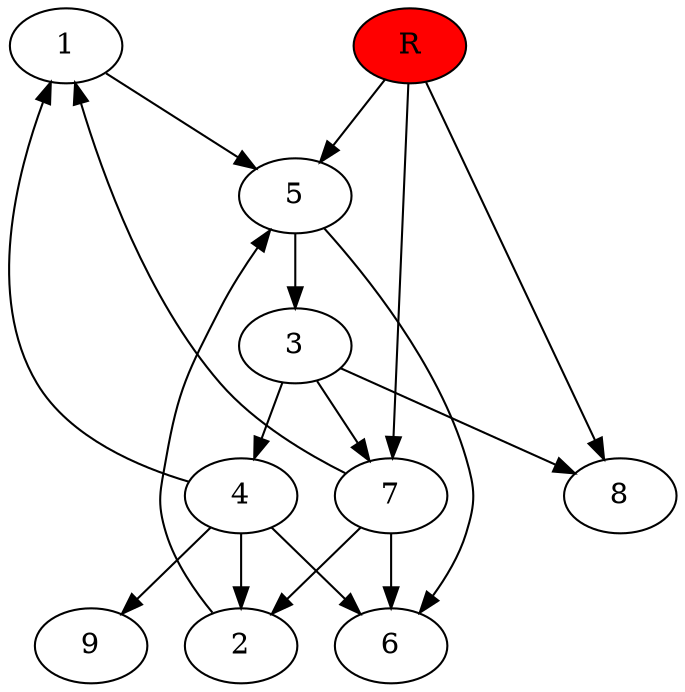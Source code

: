 digraph prb54081 {
	1
	2
	3
	4
	5
	6
	7
	8
	R [fillcolor="#ff0000" style=filled]
	1 -> 5
	2 -> 5
	3 -> 4
	3 -> 7
	3 -> 8
	4 -> 1
	4 -> 2
	4 -> 6
	4 -> 9
	5 -> 3
	5 -> 6
	7 -> 1
	7 -> 2
	7 -> 6
	R -> 5
	R -> 7
	R -> 8
}
